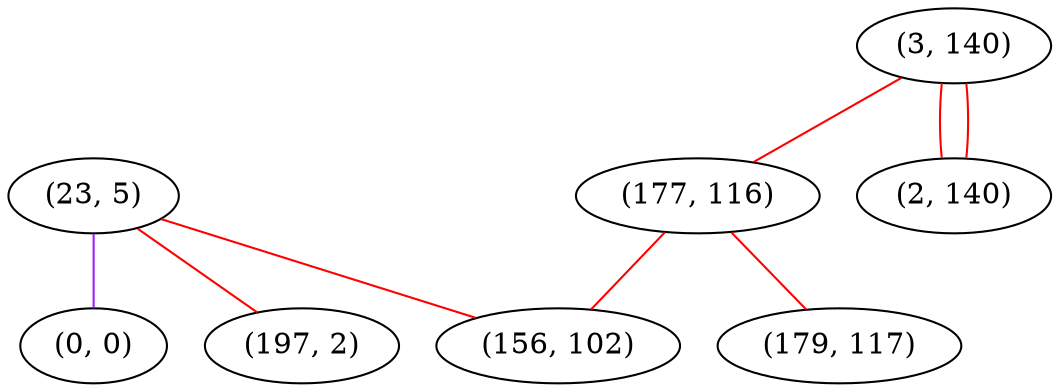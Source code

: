 graph "" {
"(23, 5)";
"(3, 140)";
"(177, 116)";
"(0, 0)";
"(2, 140)";
"(197, 2)";
"(156, 102)";
"(179, 117)";
"(23, 5)" -- "(0, 0)"  [color=purple, key=0, weight=4];
"(23, 5)" -- "(197, 2)"  [color=red, key=0, weight=1];
"(23, 5)" -- "(156, 102)"  [color=red, key=0, weight=1];
"(3, 140)" -- "(2, 140)"  [color=red, key=0, weight=1];
"(3, 140)" -- "(2, 140)"  [color=red, key=1, weight=1];
"(3, 140)" -- "(177, 116)"  [color=red, key=0, weight=1];
"(177, 116)" -- "(156, 102)"  [color=red, key=0, weight=1];
"(177, 116)" -- "(179, 117)"  [color=red, key=0, weight=1];
}
